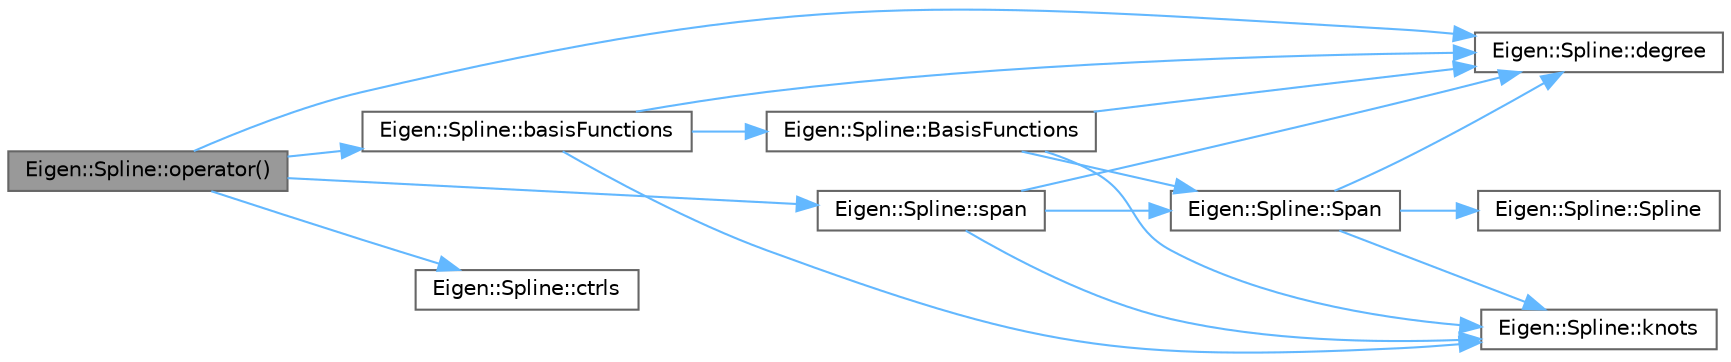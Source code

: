 digraph "Eigen::Spline::operator()"
{
 // LATEX_PDF_SIZE
  bgcolor="transparent";
  edge [fontname=Helvetica,fontsize=10,labelfontname=Helvetica,labelfontsize=10];
  node [fontname=Helvetica,fontsize=10,shape=box,height=0.2,width=0.4];
  rankdir="LR";
  Node1 [id="Node000001",label="Eigen::Spline::operator()",height=0.2,width=0.4,color="gray40", fillcolor="grey60", style="filled", fontcolor="black",tooltip="Returns the spline value at a given site ."];
  Node1 -> Node2 [id="edge1_Node000001_Node000002",color="steelblue1",style="solid",tooltip=" "];
  Node2 [id="Node000002",label="Eigen::Spline::basisFunctions",height=0.2,width=0.4,color="grey40", fillcolor="white", style="filled",URL="$class_eigen_1_1_spline.html#afe0997f0bb02a3fac3073016abac04c6",tooltip="Computes the non-zero basis functions at the given site."];
  Node2 -> Node3 [id="edge2_Node000002_Node000003",color="steelblue1",style="solid",tooltip=" "];
  Node3 [id="Node000003",label="Eigen::Spline::BasisFunctions",height=0.2,width=0.4,color="grey40", fillcolor="white", style="filled",URL="$class_eigen_1_1_spline.html#aac1839e8a956636d76bec24a4afc27e2",tooltip="Returns the spline's non-zero basis functions."];
  Node3 -> Node4 [id="edge3_Node000003_Node000004",color="steelblue1",style="solid",tooltip=" "];
  Node4 [id="Node000004",label="Eigen::Spline::degree",height=0.2,width=0.4,color="grey40", fillcolor="white", style="filled",URL="$class_eigen_1_1_spline.html#a0df23e941ac0f31dcd095a4dd4f4a7ec",tooltip="Returns the spline degree."];
  Node3 -> Node5 [id="edge4_Node000003_Node000005",color="steelblue1",style="solid",tooltip=" "];
  Node5 [id="Node000005",label="Eigen::Spline::knots",height=0.2,width=0.4,color="grey40", fillcolor="white", style="filled",URL="$class_eigen_1_1_spline.html#aed36da10f9415d3c270c55925db4d2b2",tooltip="Returns the knots of the underlying spline."];
  Node3 -> Node6 [id="edge5_Node000003_Node000006",color="steelblue1",style="solid",tooltip=" "];
  Node6 [id="Node000006",label="Eigen::Spline::Span",height=0.2,width=0.4,color="grey40", fillcolor="white", style="filled",URL="$class_eigen_1_1_spline.html#aaba7632c61b84194e890696c2b57be1b",tooltip="Computes the spang within the provided knot vector in which u is falling."];
  Node6 -> Node4 [id="edge6_Node000006_Node000004",color="steelblue1",style="solid",tooltip=" "];
  Node6 -> Node5 [id="edge7_Node000006_Node000005",color="steelblue1",style="solid",tooltip=" "];
  Node6 -> Node7 [id="edge8_Node000006_Node000007",color="steelblue1",style="solid",tooltip=" "];
  Node7 [id="Node000007",label="Eigen::Spline::Spline",height=0.2,width=0.4,color="grey40", fillcolor="white", style="filled",URL="$class_eigen_1_1_spline.html#a25ebf3b3621db98ffe60eba3c0d64025",tooltip="Creates a (constant) zero spline. For Splines with dynamic degree, the resulting degree will be 0."];
  Node2 -> Node4 [id="edge9_Node000002_Node000004",color="steelblue1",style="solid",tooltip=" "];
  Node2 -> Node5 [id="edge10_Node000002_Node000005",color="steelblue1",style="solid",tooltip=" "];
  Node1 -> Node8 [id="edge11_Node000001_Node000008",color="steelblue1",style="solid",tooltip=" "];
  Node8 [id="Node000008",label="Eigen::Spline::ctrls",height=0.2,width=0.4,color="grey40", fillcolor="white", style="filled",URL="$class_eigen_1_1_spline.html#a2206fa99d2ecbe21cbf82b12ab8e3c4e",tooltip="Returns the ctrls of the underlying spline."];
  Node1 -> Node4 [id="edge12_Node000001_Node000004",color="steelblue1",style="solid",tooltip=" "];
  Node1 -> Node9 [id="edge13_Node000001_Node000009",color="steelblue1",style="solid",tooltip=" "];
  Node9 [id="Node000009",label="Eigen::Spline::span",height=0.2,width=0.4,color="grey40", fillcolor="white", style="filled",URL="$class_eigen_1_1_spline.html#ab62751802b4cc237aadb0dbf3455df98",tooltip="Returns the span within the knot vector in which u is falling."];
  Node9 -> Node4 [id="edge14_Node000009_Node000004",color="steelblue1",style="solid",tooltip=" "];
  Node9 -> Node5 [id="edge15_Node000009_Node000005",color="steelblue1",style="solid",tooltip=" "];
  Node9 -> Node6 [id="edge16_Node000009_Node000006",color="steelblue1",style="solid",tooltip=" "];
}
